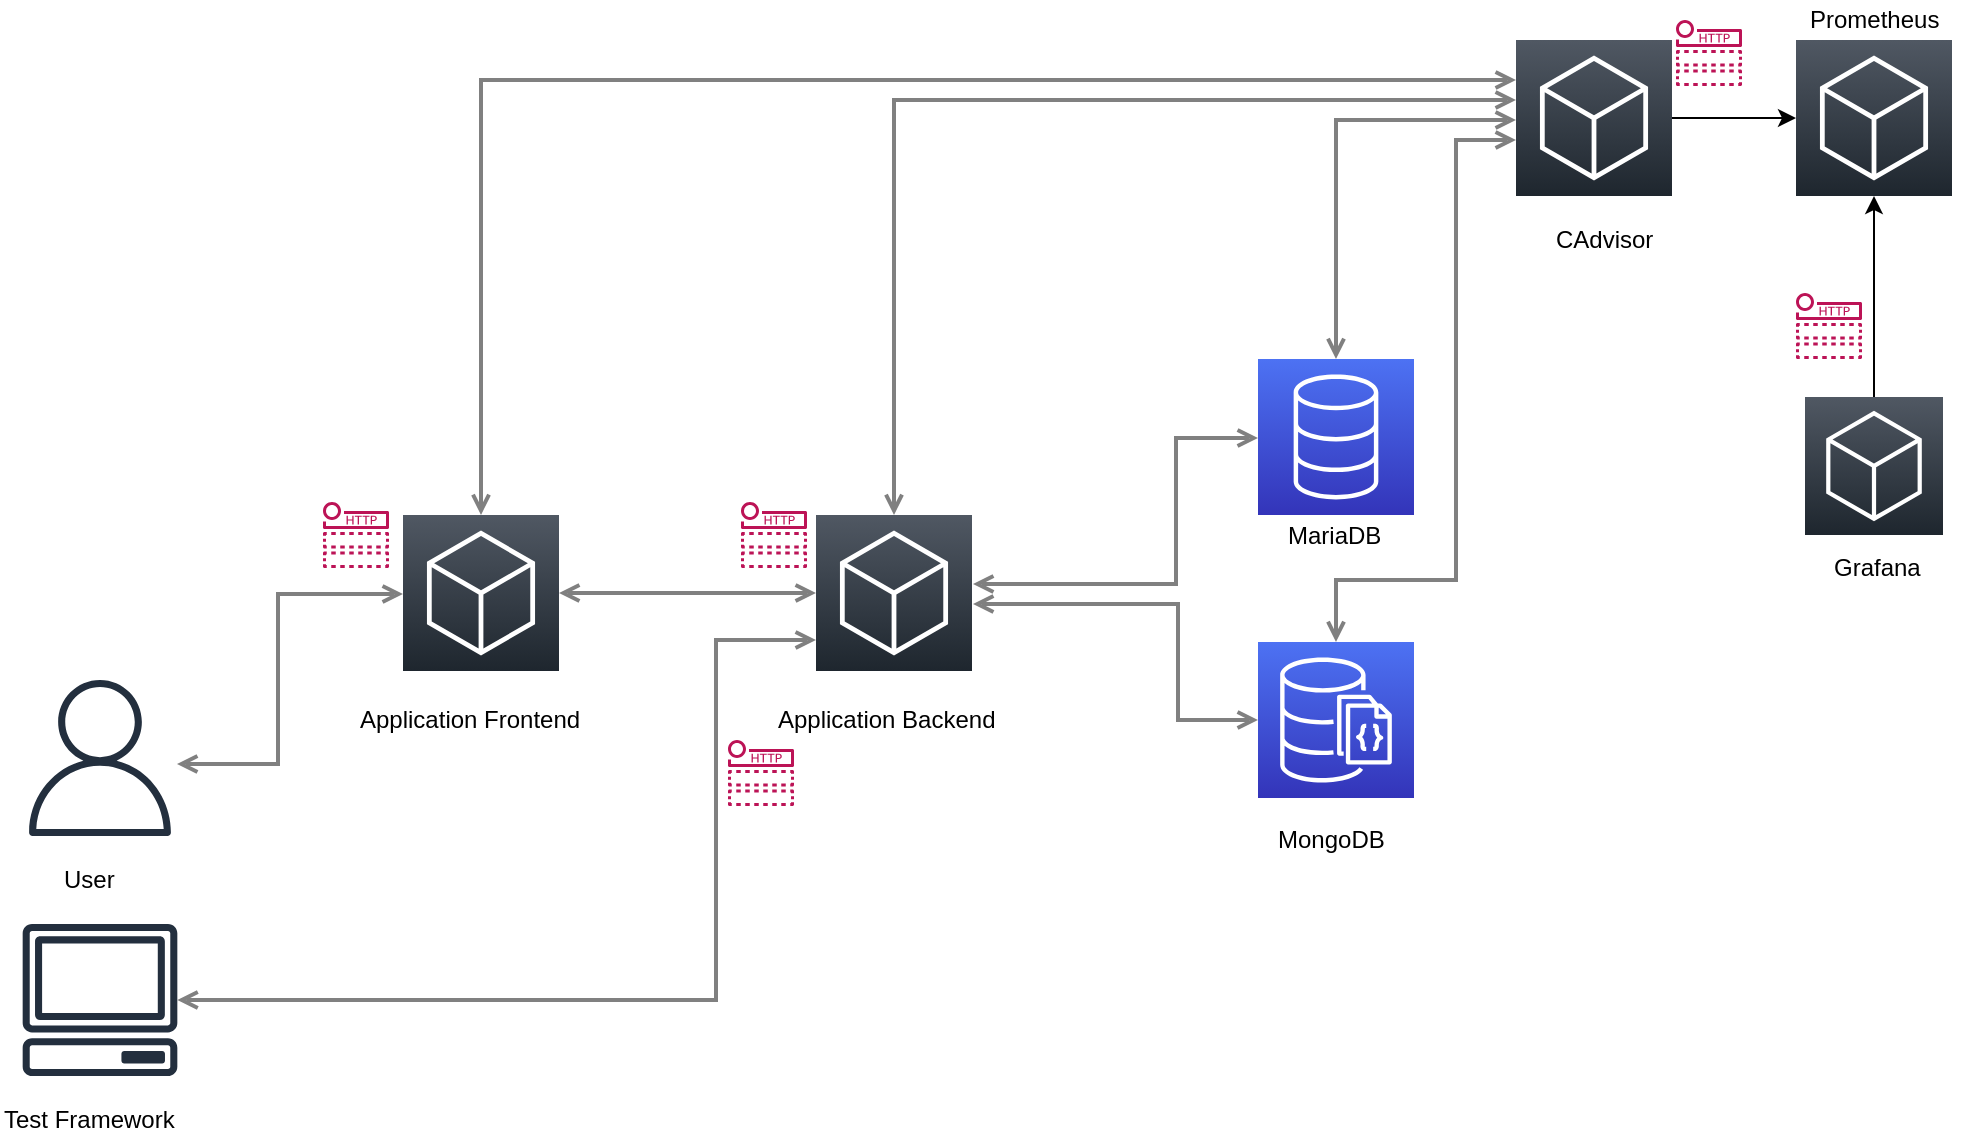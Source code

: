 <mxfile pages="1" version="11.2.8" type="gitlab"><diagram id="Ht1M8jgEwFfnCIfOTk4-" name="Page-1"><mxGraphModel dx="1024" dy="566" grid="1" gridSize="10" guides="1" tooltips="1" connect="1" arrows="1" fold="1" page="1" pageScale="1" pageWidth="1169" pageHeight="827" math="0" shadow="0"><root><mxCell id="0"/><mxCell id="1" parent="0"/><mxCell id="UEzPUAAOIrF-is8g5C7q-128" style="edgeStyle=orthogonalEdgeStyle;rounded=0;orthogonalLoop=1;jettySize=auto;html=1;startArrow=open;startFill=0;endArrow=open;endFill=0;strokeWidth=2;strokeColor=#808080;" parent="1" target="hXd6KMPJPIyB2-xLw4xX-1" edge="1"><mxGeometry relative="1" as="geometry"><Array as="points"><mxPoint x="311" y="462"/><mxPoint x="311" y="377"/></Array><mxPoint x="260.5" y="462" as="sourcePoint"/><mxPoint x="369.5" y="377" as="targetPoint"/></mxGeometry></mxCell><mxCell id="UEzPUAAOIrF-is8g5C7q-127" style="edgeStyle=orthogonalEdgeStyle;rounded=0;orthogonalLoop=1;jettySize=auto;html=1;startArrow=open;startFill=0;endArrow=open;endFill=0;strokeWidth=2;strokeColor=#808080;" parent="1" source="hXd6KMPJPIyB2-xLw4xX-20" target="hXd6KMPJPIyB2-xLw4xX-4" edge="1"><mxGeometry relative="1" as="geometry"><Array as="points"><mxPoint x="530" y="580"/><mxPoint x="530" y="400"/></Array><mxPoint x="260.285" y="282" as="sourcePoint"/><mxPoint x="369.5" y="362" as="targetPoint"/></mxGeometry></mxCell><mxCell id="UEzPUAAOIrF-is8g5C7q-132" style="edgeStyle=orthogonalEdgeStyle;rounded=0;orthogonalLoop=1;jettySize=auto;html=1;startArrow=open;startFill=0;endArrow=open;endFill=0;strokeWidth=2;strokeColor=#808080;" parent="1" target="hXd6KMPJPIyB2-xLw4xX-10" edge="1"><mxGeometry relative="1" as="geometry"><Array as="points"><mxPoint x="760" y="372"/><mxPoint x="760" y="299"/></Array><mxPoint x="658.5" y="372" as="sourcePoint"/><mxPoint x="800.5" y="280" as="targetPoint"/></mxGeometry></mxCell><mxCell id="UEzPUAAOIrF-is8g5C7q-133" style="edgeStyle=orthogonalEdgeStyle;rounded=0;orthogonalLoop=1;jettySize=auto;html=1;startArrow=open;startFill=0;endArrow=open;endFill=0;strokeWidth=2;strokeColor=#808080;" parent="1" target="hXd6KMPJPIyB2-xLw4xX-9" edge="1"><mxGeometry relative="1" as="geometry"><Array as="points"><mxPoint x="761" y="382"/><mxPoint x="761" y="440"/></Array><mxPoint x="658.5" y="382" as="sourcePoint"/><mxPoint x="800.5" y="416" as="targetPoint"/></mxGeometry></mxCell><mxCell id="UEzPUAAOIrF-is8g5C7q-142" style="edgeStyle=orthogonalEdgeStyle;rounded=0;orthogonalLoop=1;jettySize=auto;html=1;startArrow=open;startFill=0;endArrow=open;endFill=0;strokeWidth=2;strokeColor=#808080;" parent="1" source="hXd6KMPJPIyB2-xLw4xX-1" target="hXd6KMPJPIyB2-xLw4xX-4" edge="1"><mxGeometry relative="1" as="geometry"><mxPoint x="447.5" y="372" as="sourcePoint"/><mxPoint x="580.5" y="372" as="targetPoint"/><Array as="points"/></mxGeometry></mxCell><mxCell id="hXd6KMPJPIyB2-xLw4xX-1" value="" style="gradientDirection=north;outlineConnect=0;fontColor=#232F3E;gradientColor=#505863;fillColor=#1E262E;strokeColor=#ffffff;dashed=0;verticalLabelPosition=bottom;verticalAlign=top;align=center;html=1;fontSize=12;fontStyle=0;aspect=fixed;shape=mxgraph.aws4.resourceIcon;resIcon=mxgraph.aws4.general;" vertex="1" parent="1"><mxGeometry x="373.5" y="337.5" width="78" height="78" as="geometry"/></mxCell><mxCell id="hXd6KMPJPIyB2-xLw4xX-3" value="" style="outlineConnect=0;fontColor=#232F3E;gradientColor=none;fillColor=#232F3E;strokeColor=none;dashed=0;verticalLabelPosition=bottom;verticalAlign=top;align=center;html=1;fontSize=12;fontStyle=0;aspect=fixed;pointerEvents=1;shape=mxgraph.aws4.user;" vertex="1" parent="1"><mxGeometry x="183" y="420" width="78" height="78" as="geometry"/></mxCell><mxCell id="hXd6KMPJPIyB2-xLw4xX-4" value="" style="gradientDirection=north;outlineConnect=0;fontColor=#232F3E;gradientColor=#505863;fillColor=#1E262E;strokeColor=#ffffff;dashed=0;verticalLabelPosition=bottom;verticalAlign=top;align=center;html=1;fontSize=12;fontStyle=0;aspect=fixed;shape=mxgraph.aws4.resourceIcon;resIcon=mxgraph.aws4.general;" vertex="1" parent="1"><mxGeometry x="580" y="337.5" width="78" height="78" as="geometry"/></mxCell><mxCell id="hXd6KMPJPIyB2-xLw4xX-9" value="" style="outlineConnect=0;fontColor=#232F3E;gradientColor=#4D72F3;gradientDirection=north;fillColor=#3334B9;strokeColor=#ffffff;dashed=0;verticalLabelPosition=bottom;verticalAlign=top;align=center;html=1;fontSize=12;fontStyle=0;aspect=fixed;shape=mxgraph.aws4.resourceIcon;resIcon=mxgraph.aws4.documentdb_with_mongodb_compatibility;" vertex="1" parent="1"><mxGeometry x="801" y="401" width="78" height="78" as="geometry"/></mxCell><mxCell id="hXd6KMPJPIyB2-xLw4xX-10" value="" style="outlineConnect=0;fontColor=#232F3E;gradientColor=#4D72F3;gradientDirection=north;fillColor=#3334B9;strokeColor=#ffffff;dashed=0;verticalLabelPosition=bottom;verticalAlign=top;align=center;html=1;fontSize=12;fontStyle=0;aspect=fixed;shape=mxgraph.aws4.resourceIcon;resIcon=mxgraph.aws4.database;" vertex="1" parent="1"><mxGeometry x="801" y="259.5" width="78" height="78" as="geometry"/></mxCell><mxCell id="hXd6KMPJPIyB2-xLw4xX-39" value="" style="edgeStyle=orthogonalEdgeStyle;rounded=0;orthogonalLoop=1;jettySize=auto;html=1;" edge="1" parent="1" source="hXd6KMPJPIyB2-xLw4xX-13" target="hXd6KMPJPIyB2-xLw4xX-38"><mxGeometry relative="1" as="geometry"/></mxCell><mxCell id="hXd6KMPJPIyB2-xLw4xX-13" value="" style="gradientDirection=north;outlineConnect=0;fontColor=#232F3E;gradientColor=#505863;fillColor=#1E262E;strokeColor=#ffffff;dashed=0;verticalLabelPosition=bottom;verticalAlign=top;align=center;html=1;fontSize=12;fontStyle=0;aspect=fixed;shape=mxgraph.aws4.resourceIcon;resIcon=mxgraph.aws4.general;" vertex="1" parent="1"><mxGeometry x="930" y="100" width="78" height="78" as="geometry"/></mxCell><mxCell id="hXd6KMPJPIyB2-xLw4xX-15" value="Application Frontend&lt;br&gt;" style="text;html=1;resizable=0;points=[];autosize=1;align=left;verticalAlign=top;spacingTop=-4;" vertex="1" parent="1"><mxGeometry x="350" y="430" width="130" height="20" as="geometry"/></mxCell><mxCell id="hXd6KMPJPIyB2-xLw4xX-19" value="Application Backend" style="text;html=1;resizable=0;points=[];autosize=1;align=left;verticalAlign=top;spacingTop=-4;" vertex="1" parent="1"><mxGeometry x="559" y="430" width="120" height="20" as="geometry"/></mxCell><mxCell id="hXd6KMPJPIyB2-xLw4xX-20" value="" style="outlineConnect=0;fontColor=#232F3E;gradientColor=none;fillColor=#232F3E;strokeColor=none;dashed=0;verticalLabelPosition=bottom;verticalAlign=top;align=center;html=1;fontSize=12;fontStyle=0;aspect=fixed;pointerEvents=1;shape=mxgraph.aws4.client;" vertex="1" parent="1"><mxGeometry x="183" y="542" width="78" height="76" as="geometry"/></mxCell><mxCell id="hXd6KMPJPIyB2-xLw4xX-21" value="User" style="text;html=1;resizable=0;points=[];autosize=1;align=left;verticalAlign=top;spacingTop=-4;" vertex="1" parent="1"><mxGeometry x="202" y="510" width="40" height="20" as="geometry"/></mxCell><mxCell id="hXd6KMPJPIyB2-xLw4xX-22" value="Test Framework" style="text;html=1;resizable=0;points=[];autosize=1;align=left;verticalAlign=top;spacingTop=-4;" vertex="1" parent="1"><mxGeometry x="172" y="630" width="100" height="20" as="geometry"/></mxCell><mxCell id="hXd6KMPJPIyB2-xLw4xX-24" value="MongoDB" style="text;html=1;resizable=0;points=[];autosize=1;align=left;verticalAlign=top;spacingTop=-4;" vertex="1" parent="1"><mxGeometry x="809" y="490" width="70" height="20" as="geometry"/></mxCell><mxCell id="hXd6KMPJPIyB2-xLw4xX-25" value="MariaDB&lt;br&gt;" style="text;html=1;resizable=0;points=[];autosize=1;align=left;verticalAlign=top;spacingTop=-4;" vertex="1" parent="1"><mxGeometry x="814" y="337.5" width="60" height="20" as="geometry"/></mxCell><mxCell id="hXd6KMPJPIyB2-xLw4xX-28" value="CAdvisor" style="text;html=1;resizable=0;points=[];autosize=1;align=left;verticalAlign=top;spacingTop=-4;" vertex="1" parent="1"><mxGeometry x="948" y="190" width="60" height="20" as="geometry"/></mxCell><mxCell id="hXd6KMPJPIyB2-xLw4xX-30" style="edgeStyle=orthogonalEdgeStyle;rounded=0;orthogonalLoop=1;jettySize=auto;html=1;startArrow=open;startFill=0;endArrow=open;endFill=0;strokeWidth=2;strokeColor=#808080;" edge="1" parent="1" source="hXd6KMPJPIyB2-xLw4xX-1" target="hXd6KMPJPIyB2-xLw4xX-13"><mxGeometry relative="1" as="geometry"><Array as="points"><mxPoint x="413" y="120"/></Array><mxPoint x="467" y="210" as="sourcePoint"/><mxPoint x="579.5" y="125" as="targetPoint"/></mxGeometry></mxCell><mxCell id="hXd6KMPJPIyB2-xLw4xX-31" style="edgeStyle=orthogonalEdgeStyle;rounded=0;orthogonalLoop=1;jettySize=auto;html=1;startArrow=open;startFill=0;endArrow=open;endFill=0;strokeWidth=2;strokeColor=#808080;" edge="1" parent="1" source="hXd6KMPJPIyB2-xLw4xX-4" target="hXd6KMPJPIyB2-xLw4xX-13"><mxGeometry relative="1" as="geometry"><Array as="points"><mxPoint x="619" y="130"/></Array><mxPoint x="423" y="347.5" as="sourcePoint"/><mxPoint x="930" y="149" as="targetPoint"/></mxGeometry></mxCell><mxCell id="hXd6KMPJPIyB2-xLw4xX-32" style="edgeStyle=orthogonalEdgeStyle;rounded=0;orthogonalLoop=1;jettySize=auto;html=1;startArrow=open;startFill=0;endArrow=open;endFill=0;strokeWidth=2;strokeColor=#808080;" edge="1" parent="1" source="hXd6KMPJPIyB2-xLw4xX-10"><mxGeometry relative="1" as="geometry"><Array as="points"><mxPoint x="840" y="140"/></Array><mxPoint x="629" y="347.5" as="sourcePoint"/><mxPoint x="930" y="140" as="targetPoint"/></mxGeometry></mxCell><mxCell id="hXd6KMPJPIyB2-xLw4xX-33" style="edgeStyle=orthogonalEdgeStyle;rounded=0;orthogonalLoop=1;jettySize=auto;html=1;startArrow=open;startFill=0;endArrow=open;endFill=0;strokeWidth=2;strokeColor=#808080;" edge="1" parent="1" source="hXd6KMPJPIyB2-xLw4xX-9"><mxGeometry relative="1" as="geometry"><Array as="points"><mxPoint x="840" y="370"/><mxPoint x="900" y="370"/><mxPoint x="900" y="150"/></Array><mxPoint x="850" y="269.5" as="sourcePoint"/><mxPoint x="930" y="150" as="targetPoint"/></mxGeometry></mxCell><mxCell id="hXd6KMPJPIyB2-xLw4xX-34" value="" style="outlineConnect=0;fontColor=#232F3E;gradientColor=none;fillColor=#BC1356;strokeColor=none;dashed=0;verticalLabelPosition=bottom;verticalAlign=top;align=center;html=1;fontSize=12;fontStyle=0;aspect=fixed;pointerEvents=1;shape=mxgraph.aws4.http_notification;" vertex="1" parent="1"><mxGeometry x="333.5" y="331" width="33" height="33" as="geometry"/></mxCell><mxCell id="hXd6KMPJPIyB2-xLw4xX-35" value="" style="outlineConnect=0;fontColor=#232F3E;gradientColor=none;fillColor=#BC1356;strokeColor=none;dashed=0;verticalLabelPosition=bottom;verticalAlign=top;align=center;html=1;fontSize=12;fontStyle=0;aspect=fixed;pointerEvents=1;shape=mxgraph.aws4.http_notification;" vertex="1" parent="1"><mxGeometry x="542.5" y="331" width="33" height="33" as="geometry"/></mxCell><mxCell id="hXd6KMPJPIyB2-xLw4xX-36" value="" style="outlineConnect=0;fontColor=#232F3E;gradientColor=none;fillColor=#BC1356;strokeColor=none;dashed=0;verticalLabelPosition=bottom;verticalAlign=top;align=center;html=1;fontSize=12;fontStyle=0;aspect=fixed;pointerEvents=1;shape=mxgraph.aws4.http_notification;" vertex="1" parent="1"><mxGeometry x="1010" y="90" width="33" height="33" as="geometry"/></mxCell><mxCell id="hXd6KMPJPIyB2-xLw4xX-37" value="" style="outlineConnect=0;fontColor=#232F3E;gradientColor=none;fillColor=#BC1356;strokeColor=none;dashed=0;verticalLabelPosition=bottom;verticalAlign=top;align=center;html=1;fontSize=12;fontStyle=0;aspect=fixed;pointerEvents=1;shape=mxgraph.aws4.http_notification;" vertex="1" parent="1"><mxGeometry x="536" y="450" width="33" height="33" as="geometry"/></mxCell><mxCell id="hXd6KMPJPIyB2-xLw4xX-38" value="" style="gradientDirection=north;outlineConnect=0;fontColor=#232F3E;gradientColor=#505863;fillColor=#1E262E;strokeColor=#ffffff;dashed=0;verticalLabelPosition=bottom;verticalAlign=top;align=center;html=1;fontSize=12;fontStyle=0;aspect=fixed;shape=mxgraph.aws4.resourceIcon;resIcon=mxgraph.aws4.general;" vertex="1" parent="1"><mxGeometry x="1070" y="100" width="78" height="78" as="geometry"/></mxCell><mxCell id="hXd6KMPJPIyB2-xLw4xX-40" value="Prometheus&lt;br&gt;" style="text;html=1;resizable=0;points=[];autosize=1;align=left;verticalAlign=top;spacingTop=-4;" vertex="1" parent="1"><mxGeometry x="1074.5" y="80" width="80" height="20" as="geometry"/></mxCell><mxCell id="hXd6KMPJPIyB2-xLw4xX-41" value="Grafana&lt;br&gt;" style="text;html=1;resizable=0;points=[];autosize=1;align=left;verticalAlign=top;spacingTop=-4;" vertex="1" parent="1"><mxGeometry x="1086.5" y="354" width="60" height="20" as="geometry"/></mxCell><mxCell id="hXd6KMPJPIyB2-xLw4xX-44" value="" style="edgeStyle=orthogonalEdgeStyle;rounded=0;orthogonalLoop=1;jettySize=auto;html=1;" edge="1" parent="1" source="hXd6KMPJPIyB2-xLw4xX-42" target="hXd6KMPJPIyB2-xLw4xX-38"><mxGeometry relative="1" as="geometry"><mxPoint x="1120" y="90" as="targetPoint"/></mxGeometry></mxCell><mxCell id="hXd6KMPJPIyB2-xLw4xX-42" value="" style="gradientDirection=north;outlineConnect=0;fontColor=#232F3E;gradientColor=#505863;fillColor=#1E262E;strokeColor=#ffffff;dashed=0;verticalLabelPosition=bottom;verticalAlign=top;align=center;html=1;fontSize=12;fontStyle=0;aspect=fixed;shape=mxgraph.aws4.resourceIcon;resIcon=mxgraph.aws4.general;" vertex="1" parent="1"><mxGeometry x="1074.5" y="278.5" width="69" height="69" as="geometry"/></mxCell><mxCell id="hXd6KMPJPIyB2-xLw4xX-45" value="" style="outlineConnect=0;fontColor=#232F3E;gradientColor=none;fillColor=#BC1356;strokeColor=none;dashed=0;verticalLabelPosition=bottom;verticalAlign=top;align=center;html=1;fontSize=12;fontStyle=0;aspect=fixed;pointerEvents=1;shape=mxgraph.aws4.http_notification;" vertex="1" parent="1"><mxGeometry x="1070" y="226.5" width="33" height="33" as="geometry"/></mxCell></root></mxGraphModel></diagram></mxfile>